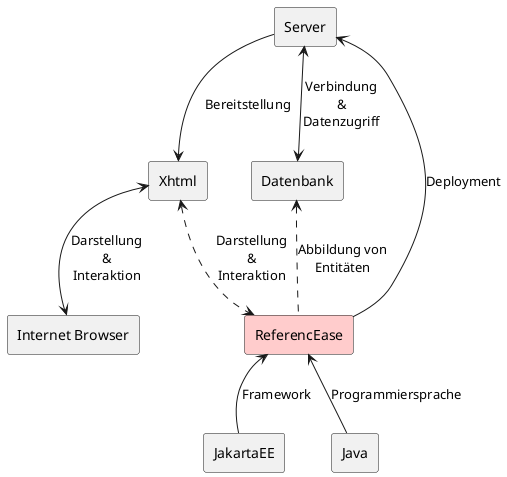 @startuml
skinparam packageTitleAlignment left
skinparam componentStyle rectangle

component "ReferencEase" as App #ffcccc

[Server] as Server
[JakartaEE] as EE
[Java] as Java
[Datenbank] as DB
[Internet Browser] as Browser
[Xhtml] as Xhtml

App -u-> Server : "Deployment"
App <-- EE : Framework
App <-- Java : Programmiersprache
App .u.> DB : "Abbildung von\nEntitäten"
App <.u.> Xhtml : "Darstellung\n&\nInteraktion"
Server --> Xhtml : "Bereitstellung"
Server <--> DB : "Verbindung\n&\nDatenzugriff"
Xhtml <--> Browser : "Darstellung\n&\nInteraktion"

@enduml